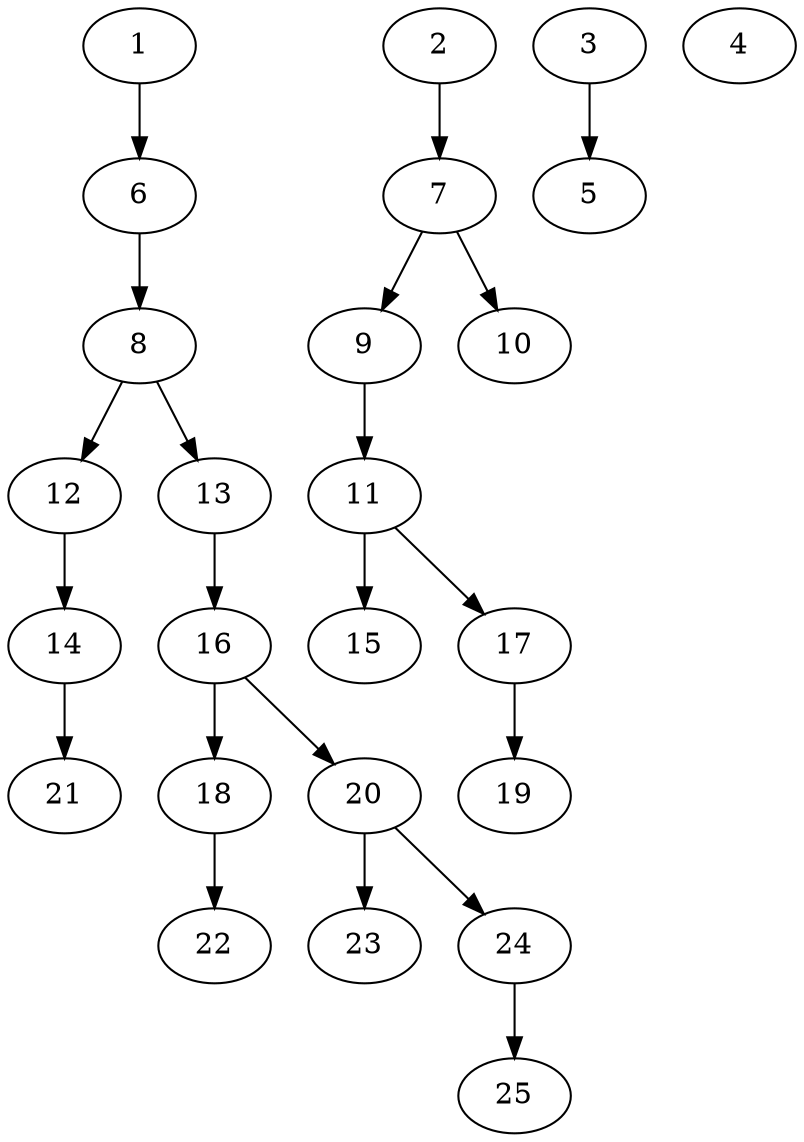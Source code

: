 // DAG automatically generated by daggen at Tue Jul 18 11:30:58 2017
// ./daggen --dot -n 25 --fat 0.5 --regular 0.8 --density 0.2 --jump 1 
digraph G {
  1 [size="26984588124", alpha="0.07"]
  1 -> 6 [size ="536870912"]
  2 [size="17291052418", alpha="0.14"]
  2 -> 7 [size ="411041792"]
  3 [size="113234437091", alpha="0.06"]
  3 -> 5 [size ="209715200"]
  4 [size="368293445632", alpha="0.17"]
  5 [size="8589934592", alpha="0.05"]
  6 [size="368293445632", alpha="0.07"]
  6 -> 8 [size ="411041792"]
  7 [size="8589934592", alpha="0.17"]
  7 -> 9 [size ="33554432"]
  7 -> 10 [size ="33554432"]
  8 [size="549755813888", alpha="0.07"]
  8 -> 12 [size ="536870912"]
  8 -> 13 [size ="536870912"]
  9 [size="25959441650", alpha="0.04"]
  9 -> 11 [size ="411041792"]
  10 [size="23602338211", alpha="0.19"]
  11 [size="28991029248", alpha="0.15"]
  11 -> 15 [size ="75497472"]
  11 -> 17 [size ="75497472"]
  12 [size="231928233984", alpha="0.10"]
  12 -> 14 [size ="301989888"]
  13 [size="5739184354", alpha="0.19"]
  13 -> 16 [size ="209715200"]
  14 [size="8589934592", alpha="0.02"]
  14 -> 21 [size ="33554432"]
  15 [size="29390673148", alpha="0.08"]
  16 [size="368293445632", alpha="0.04"]
  16 -> 18 [size ="411041792"]
  16 -> 20 [size ="411041792"]
  17 [size="500864217048", alpha="0.06"]
  17 -> 19 [size ="536870912"]
  18 [size="5540045603", alpha="0.10"]
  18 -> 22 [size ="209715200"]
  19 [size="68719476736", alpha="0.15"]
  20 [size="68719476736", alpha="0.12"]
  20 -> 23 [size ="134217728"]
  20 -> 24 [size ="134217728"]
  21 [size="68719476736", alpha="0.07"]
  22 [size="549755813888", alpha="0.09"]
  23 [size="549755813888", alpha="0.07"]
  24 [size="74655438427", alpha="0.17"]
  24 -> 25 [size ="75497472"]
  25 [size="4623193556", alpha="0.10"]
}
